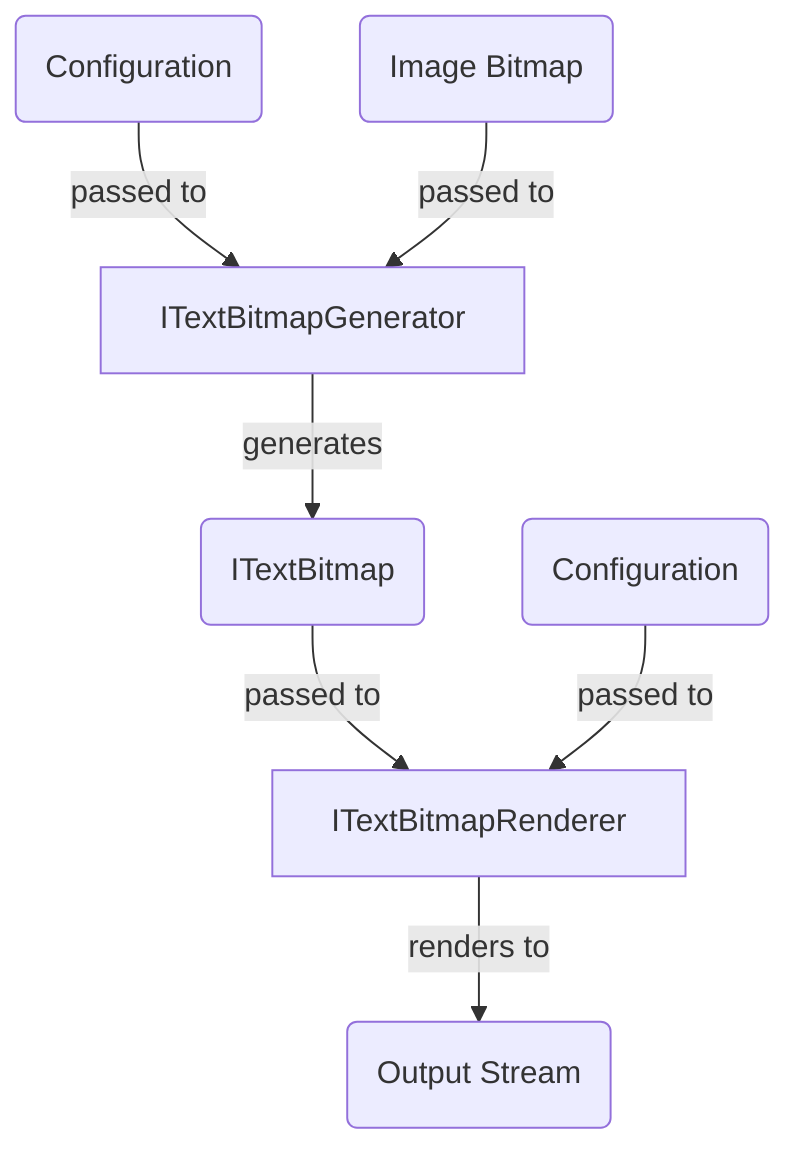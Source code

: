graph TD;
  C1(Configuration) -- passed to --> G[ITextBitmapGenerator]
  B(Image Bitmap) -- passed to --> G
  G -- generates --> D(ITextBitmap);
  D -- passed to --> R[ITextBitmapRenderer]
  C2(Configuration) -- passed to --> R
  R -- renders to --> O(Output Stream)